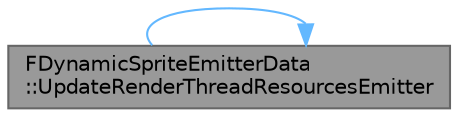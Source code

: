 digraph "FDynamicSpriteEmitterData::UpdateRenderThreadResourcesEmitter"
{
 // INTERACTIVE_SVG=YES
 // LATEX_PDF_SIZE
  bgcolor="transparent";
  edge [fontname=Helvetica,fontsize=10,labelfontname=Helvetica,labelfontsize=10];
  node [fontname=Helvetica,fontsize=10,shape=box,height=0.2,width=0.4];
  rankdir="LR";
  Node1 [id="Node000001",label="FDynamicSpriteEmitterData\l::UpdateRenderThreadResourcesEmitter",height=0.2,width=0.4,color="gray40", fillcolor="grey60", style="filled", fontcolor="black",tooltip="Create the render thread resources for this emitter data."];
  Node1 -> Node1 [id="edge1_Node000001_Node000001",color="steelblue1",style="solid",tooltip=" "];
}

